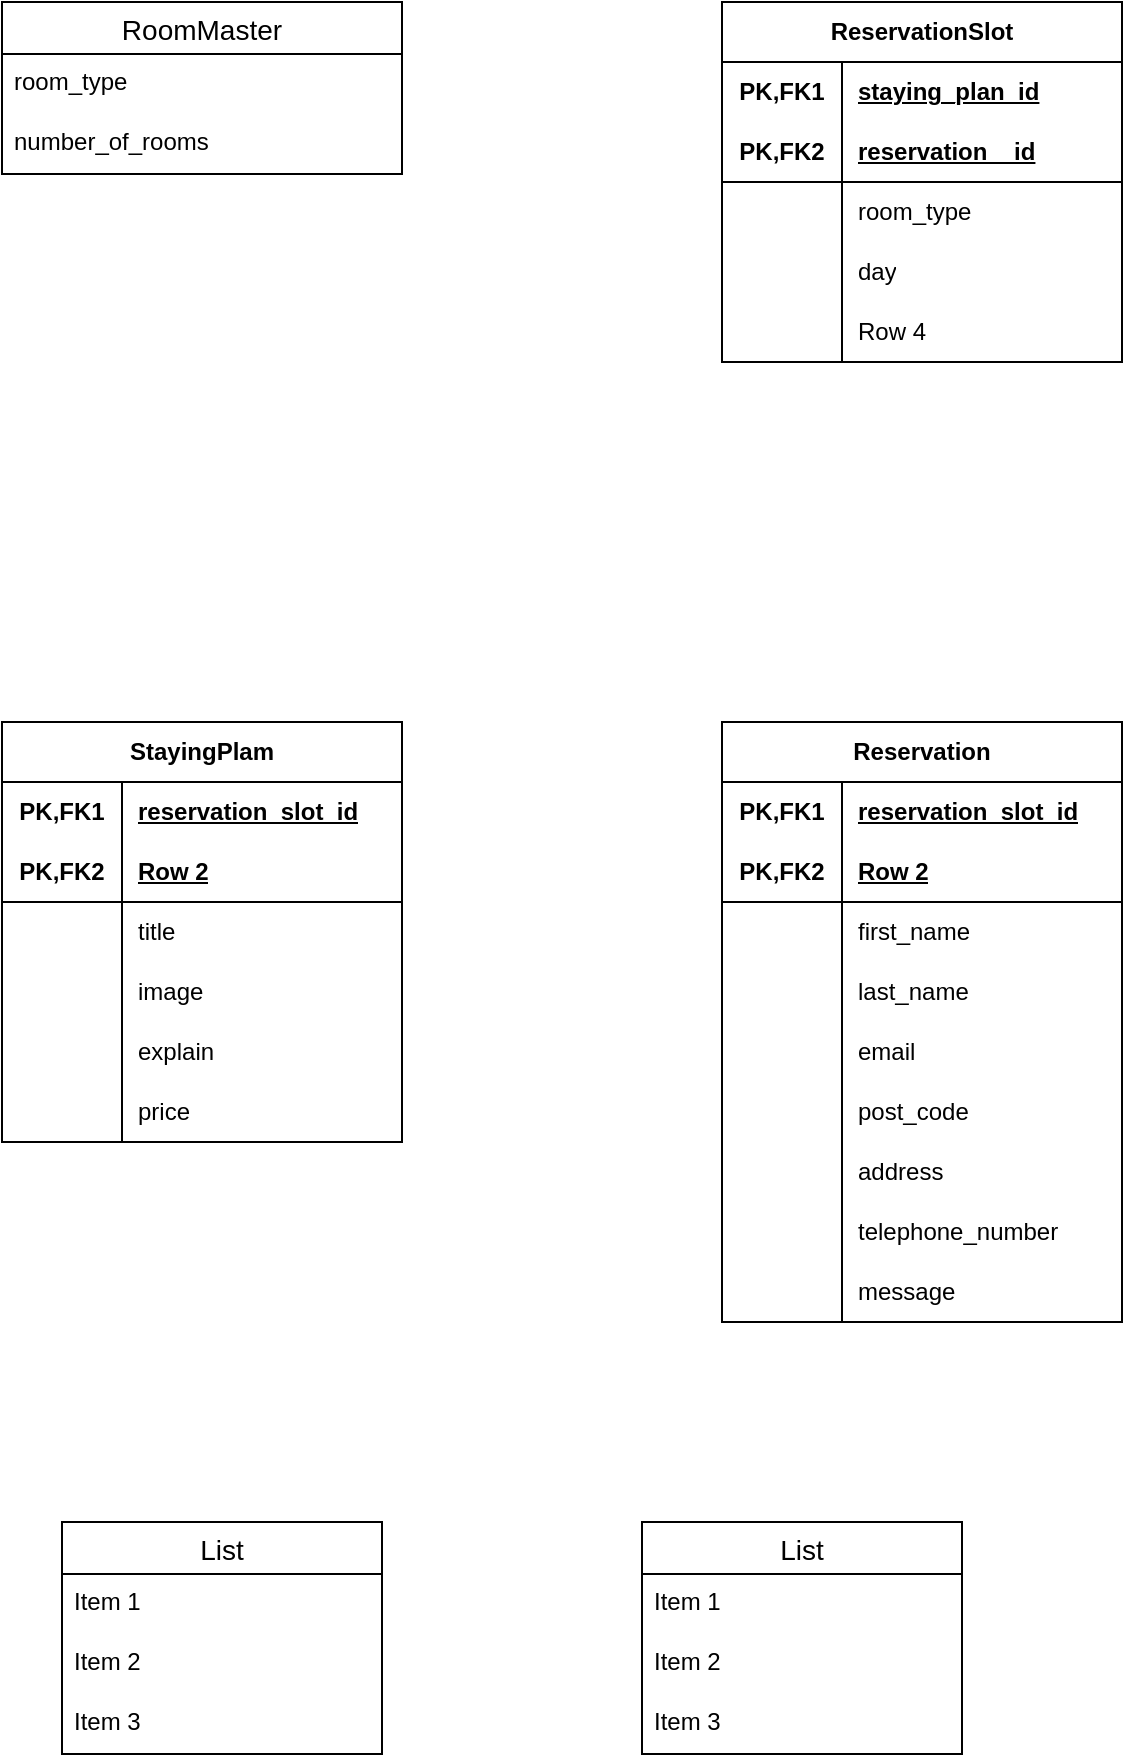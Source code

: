 <mxfile version="21.6.5" type="github">
  <diagram id="R2lEEEUBdFMjLlhIrx00" name="Page-1">
    <mxGraphModel dx="1314" dy="842" grid="1" gridSize="10" guides="1" tooltips="1" connect="1" arrows="1" fold="1" page="1" pageScale="1" pageWidth="850" pageHeight="1100" math="0" shadow="0" extFonts="Permanent Marker^https://fonts.googleapis.com/css?family=Permanent+Marker">
      <root>
        <mxCell id="0" />
        <mxCell id="1" parent="0" />
        <mxCell id="_ixfMY5MAVE4iLFDtZC8-1" value="Reservation" style="shape=table;startSize=30;container=1;collapsible=1;childLayout=tableLayout;fixedRows=1;rowLines=0;fontStyle=1;align=center;resizeLast=1;html=1;whiteSpace=wrap;" vertex="1" parent="1">
          <mxGeometry x="480" y="440" width="200" height="300" as="geometry" />
        </mxCell>
        <mxCell id="_ixfMY5MAVE4iLFDtZC8-2" value="" style="shape=tableRow;horizontal=0;startSize=0;swimlaneHead=0;swimlaneBody=0;fillColor=none;collapsible=0;dropTarget=0;points=[[0,0.5],[1,0.5]];portConstraint=eastwest;top=0;left=0;right=0;bottom=0;html=1;" vertex="1" parent="_ixfMY5MAVE4iLFDtZC8-1">
          <mxGeometry y="30" width="200" height="30" as="geometry" />
        </mxCell>
        <mxCell id="_ixfMY5MAVE4iLFDtZC8-3" value="PK,FK1" style="shape=partialRectangle;connectable=0;fillColor=none;top=0;left=0;bottom=0;right=0;fontStyle=1;overflow=hidden;html=1;whiteSpace=wrap;" vertex="1" parent="_ixfMY5MAVE4iLFDtZC8-2">
          <mxGeometry width="60" height="30" as="geometry">
            <mxRectangle width="60" height="30" as="alternateBounds" />
          </mxGeometry>
        </mxCell>
        <mxCell id="_ixfMY5MAVE4iLFDtZC8-4" value="reservation_slot_id" style="shape=partialRectangle;connectable=0;fillColor=none;top=0;left=0;bottom=0;right=0;align=left;spacingLeft=6;fontStyle=5;overflow=hidden;html=1;whiteSpace=wrap;" vertex="1" parent="_ixfMY5MAVE4iLFDtZC8-2">
          <mxGeometry x="60" width="140" height="30" as="geometry">
            <mxRectangle width="140" height="30" as="alternateBounds" />
          </mxGeometry>
        </mxCell>
        <mxCell id="_ixfMY5MAVE4iLFDtZC8-5" value="" style="shape=tableRow;horizontal=0;startSize=0;swimlaneHead=0;swimlaneBody=0;fillColor=none;collapsible=0;dropTarget=0;points=[[0,0.5],[1,0.5]];portConstraint=eastwest;top=0;left=0;right=0;bottom=1;html=1;" vertex="1" parent="_ixfMY5MAVE4iLFDtZC8-1">
          <mxGeometry y="60" width="200" height="30" as="geometry" />
        </mxCell>
        <mxCell id="_ixfMY5MAVE4iLFDtZC8-6" value="PK,FK2" style="shape=partialRectangle;connectable=0;fillColor=none;top=0;left=0;bottom=0;right=0;fontStyle=1;overflow=hidden;html=1;whiteSpace=wrap;" vertex="1" parent="_ixfMY5MAVE4iLFDtZC8-5">
          <mxGeometry width="60" height="30" as="geometry">
            <mxRectangle width="60" height="30" as="alternateBounds" />
          </mxGeometry>
        </mxCell>
        <mxCell id="_ixfMY5MAVE4iLFDtZC8-7" value="Row 2" style="shape=partialRectangle;connectable=0;fillColor=none;top=0;left=0;bottom=0;right=0;align=left;spacingLeft=6;fontStyle=5;overflow=hidden;html=1;whiteSpace=wrap;" vertex="1" parent="_ixfMY5MAVE4iLFDtZC8-5">
          <mxGeometry x="60" width="140" height="30" as="geometry">
            <mxRectangle width="140" height="30" as="alternateBounds" />
          </mxGeometry>
        </mxCell>
        <mxCell id="_ixfMY5MAVE4iLFDtZC8-8" value="" style="shape=tableRow;horizontal=0;startSize=0;swimlaneHead=0;swimlaneBody=0;fillColor=none;collapsible=0;dropTarget=0;points=[[0,0.5],[1,0.5]];portConstraint=eastwest;top=0;left=0;right=0;bottom=0;html=1;" vertex="1" parent="_ixfMY5MAVE4iLFDtZC8-1">
          <mxGeometry y="90" width="200" height="30" as="geometry" />
        </mxCell>
        <mxCell id="_ixfMY5MAVE4iLFDtZC8-9" value="" style="shape=partialRectangle;connectable=0;fillColor=none;top=0;left=0;bottom=0;right=0;editable=1;overflow=hidden;html=1;whiteSpace=wrap;" vertex="1" parent="_ixfMY5MAVE4iLFDtZC8-8">
          <mxGeometry width="60" height="30" as="geometry">
            <mxRectangle width="60" height="30" as="alternateBounds" />
          </mxGeometry>
        </mxCell>
        <mxCell id="_ixfMY5MAVE4iLFDtZC8-10" value="first_name" style="shape=partialRectangle;connectable=0;fillColor=none;top=0;left=0;bottom=0;right=0;align=left;spacingLeft=6;overflow=hidden;html=1;whiteSpace=wrap;" vertex="1" parent="_ixfMY5MAVE4iLFDtZC8-8">
          <mxGeometry x="60" width="140" height="30" as="geometry">
            <mxRectangle width="140" height="30" as="alternateBounds" />
          </mxGeometry>
        </mxCell>
        <mxCell id="_ixfMY5MAVE4iLFDtZC8-11" value="" style="shape=tableRow;horizontal=0;startSize=0;swimlaneHead=0;swimlaneBody=0;fillColor=none;collapsible=0;dropTarget=0;points=[[0,0.5],[1,0.5]];portConstraint=eastwest;top=0;left=0;right=0;bottom=0;html=1;" vertex="1" parent="_ixfMY5MAVE4iLFDtZC8-1">
          <mxGeometry y="120" width="200" height="30" as="geometry" />
        </mxCell>
        <mxCell id="_ixfMY5MAVE4iLFDtZC8-12" value="" style="shape=partialRectangle;connectable=0;fillColor=none;top=0;left=0;bottom=0;right=0;editable=1;overflow=hidden;html=1;whiteSpace=wrap;" vertex="1" parent="_ixfMY5MAVE4iLFDtZC8-11">
          <mxGeometry width="60" height="30" as="geometry">
            <mxRectangle width="60" height="30" as="alternateBounds" />
          </mxGeometry>
        </mxCell>
        <mxCell id="_ixfMY5MAVE4iLFDtZC8-13" value="last_name" style="shape=partialRectangle;connectable=0;fillColor=none;top=0;left=0;bottom=0;right=0;align=left;spacingLeft=6;overflow=hidden;html=1;whiteSpace=wrap;" vertex="1" parent="_ixfMY5MAVE4iLFDtZC8-11">
          <mxGeometry x="60" width="140" height="30" as="geometry">
            <mxRectangle width="140" height="30" as="alternateBounds" />
          </mxGeometry>
        </mxCell>
        <mxCell id="_ixfMY5MAVE4iLFDtZC8-94" value="" style="shape=tableRow;horizontal=0;startSize=0;swimlaneHead=0;swimlaneBody=0;fillColor=none;collapsible=0;dropTarget=0;points=[[0,0.5],[1,0.5]];portConstraint=eastwest;top=0;left=0;right=0;bottom=0;html=1;" vertex="1" parent="_ixfMY5MAVE4iLFDtZC8-1">
          <mxGeometry y="150" width="200" height="30" as="geometry" />
        </mxCell>
        <mxCell id="_ixfMY5MAVE4iLFDtZC8-95" value="" style="shape=partialRectangle;connectable=0;fillColor=none;top=0;left=0;bottom=0;right=0;editable=1;overflow=hidden;html=1;whiteSpace=wrap;" vertex="1" parent="_ixfMY5MAVE4iLFDtZC8-94">
          <mxGeometry width="60" height="30" as="geometry">
            <mxRectangle width="60" height="30" as="alternateBounds" />
          </mxGeometry>
        </mxCell>
        <mxCell id="_ixfMY5MAVE4iLFDtZC8-96" value="email" style="shape=partialRectangle;connectable=0;fillColor=none;top=0;left=0;bottom=0;right=0;align=left;spacingLeft=6;overflow=hidden;html=1;whiteSpace=wrap;" vertex="1" parent="_ixfMY5MAVE4iLFDtZC8-94">
          <mxGeometry x="60" width="140" height="30" as="geometry">
            <mxRectangle width="140" height="30" as="alternateBounds" />
          </mxGeometry>
        </mxCell>
        <mxCell id="_ixfMY5MAVE4iLFDtZC8-100" value="" style="shape=tableRow;horizontal=0;startSize=0;swimlaneHead=0;swimlaneBody=0;fillColor=none;collapsible=0;dropTarget=0;points=[[0,0.5],[1,0.5]];portConstraint=eastwest;top=0;left=0;right=0;bottom=0;html=1;" vertex="1" parent="_ixfMY5MAVE4iLFDtZC8-1">
          <mxGeometry y="180" width="200" height="30" as="geometry" />
        </mxCell>
        <mxCell id="_ixfMY5MAVE4iLFDtZC8-101" value="" style="shape=partialRectangle;connectable=0;fillColor=none;top=0;left=0;bottom=0;right=0;editable=1;overflow=hidden;html=1;whiteSpace=wrap;" vertex="1" parent="_ixfMY5MAVE4iLFDtZC8-100">
          <mxGeometry width="60" height="30" as="geometry">
            <mxRectangle width="60" height="30" as="alternateBounds" />
          </mxGeometry>
        </mxCell>
        <mxCell id="_ixfMY5MAVE4iLFDtZC8-102" value="post_code" style="shape=partialRectangle;connectable=0;fillColor=none;top=0;left=0;bottom=0;right=0;align=left;spacingLeft=6;overflow=hidden;html=1;whiteSpace=wrap;" vertex="1" parent="_ixfMY5MAVE4iLFDtZC8-100">
          <mxGeometry x="60" width="140" height="30" as="geometry">
            <mxRectangle width="140" height="30" as="alternateBounds" />
          </mxGeometry>
        </mxCell>
        <mxCell id="_ixfMY5MAVE4iLFDtZC8-97" value="" style="shape=tableRow;horizontal=0;startSize=0;swimlaneHead=0;swimlaneBody=0;fillColor=none;collapsible=0;dropTarget=0;points=[[0,0.5],[1,0.5]];portConstraint=eastwest;top=0;left=0;right=0;bottom=0;html=1;" vertex="1" parent="_ixfMY5MAVE4iLFDtZC8-1">
          <mxGeometry y="210" width="200" height="30" as="geometry" />
        </mxCell>
        <mxCell id="_ixfMY5MAVE4iLFDtZC8-98" value="" style="shape=partialRectangle;connectable=0;fillColor=none;top=0;left=0;bottom=0;right=0;editable=1;overflow=hidden;html=1;whiteSpace=wrap;" vertex="1" parent="_ixfMY5MAVE4iLFDtZC8-97">
          <mxGeometry width="60" height="30" as="geometry">
            <mxRectangle width="60" height="30" as="alternateBounds" />
          </mxGeometry>
        </mxCell>
        <mxCell id="_ixfMY5MAVE4iLFDtZC8-99" value="address" style="shape=partialRectangle;connectable=0;fillColor=none;top=0;left=0;bottom=0;right=0;align=left;spacingLeft=6;overflow=hidden;html=1;whiteSpace=wrap;" vertex="1" parent="_ixfMY5MAVE4iLFDtZC8-97">
          <mxGeometry x="60" width="140" height="30" as="geometry">
            <mxRectangle width="140" height="30" as="alternateBounds" />
          </mxGeometry>
        </mxCell>
        <mxCell id="_ixfMY5MAVE4iLFDtZC8-103" value="" style="shape=tableRow;horizontal=0;startSize=0;swimlaneHead=0;swimlaneBody=0;fillColor=none;collapsible=0;dropTarget=0;points=[[0,0.5],[1,0.5]];portConstraint=eastwest;top=0;left=0;right=0;bottom=0;html=1;" vertex="1" parent="_ixfMY5MAVE4iLFDtZC8-1">
          <mxGeometry y="240" width="200" height="30" as="geometry" />
        </mxCell>
        <mxCell id="_ixfMY5MAVE4iLFDtZC8-104" value="" style="shape=partialRectangle;connectable=0;fillColor=none;top=0;left=0;bottom=0;right=0;editable=1;overflow=hidden;html=1;whiteSpace=wrap;" vertex="1" parent="_ixfMY5MAVE4iLFDtZC8-103">
          <mxGeometry width="60" height="30" as="geometry">
            <mxRectangle width="60" height="30" as="alternateBounds" />
          </mxGeometry>
        </mxCell>
        <mxCell id="_ixfMY5MAVE4iLFDtZC8-105" value="telephone_number" style="shape=partialRectangle;connectable=0;fillColor=none;top=0;left=0;bottom=0;right=0;align=left;spacingLeft=6;overflow=hidden;html=1;whiteSpace=wrap;" vertex="1" parent="_ixfMY5MAVE4iLFDtZC8-103">
          <mxGeometry x="60" width="140" height="30" as="geometry">
            <mxRectangle width="140" height="30" as="alternateBounds" />
          </mxGeometry>
        </mxCell>
        <mxCell id="_ixfMY5MAVE4iLFDtZC8-106" value="" style="shape=tableRow;horizontal=0;startSize=0;swimlaneHead=0;swimlaneBody=0;fillColor=none;collapsible=0;dropTarget=0;points=[[0,0.5],[1,0.5]];portConstraint=eastwest;top=0;left=0;right=0;bottom=0;html=1;" vertex="1" parent="_ixfMY5MAVE4iLFDtZC8-1">
          <mxGeometry y="270" width="200" height="30" as="geometry" />
        </mxCell>
        <mxCell id="_ixfMY5MAVE4iLFDtZC8-107" value="" style="shape=partialRectangle;connectable=0;fillColor=none;top=0;left=0;bottom=0;right=0;editable=1;overflow=hidden;html=1;whiteSpace=wrap;" vertex="1" parent="_ixfMY5MAVE4iLFDtZC8-106">
          <mxGeometry width="60" height="30" as="geometry">
            <mxRectangle width="60" height="30" as="alternateBounds" />
          </mxGeometry>
        </mxCell>
        <mxCell id="_ixfMY5MAVE4iLFDtZC8-108" value="message" style="shape=partialRectangle;connectable=0;fillColor=none;top=0;left=0;bottom=0;right=0;align=left;spacingLeft=6;overflow=hidden;html=1;whiteSpace=wrap;" vertex="1" parent="_ixfMY5MAVE4iLFDtZC8-106">
          <mxGeometry x="60" width="140" height="30" as="geometry">
            <mxRectangle width="140" height="30" as="alternateBounds" />
          </mxGeometry>
        </mxCell>
        <mxCell id="_ixfMY5MAVE4iLFDtZC8-14" value="StayingPlam" style="shape=table;startSize=30;container=1;collapsible=1;childLayout=tableLayout;fixedRows=1;rowLines=0;fontStyle=1;align=center;resizeLast=1;html=1;whiteSpace=wrap;" vertex="1" parent="1">
          <mxGeometry x="120" y="440" width="200" height="210" as="geometry" />
        </mxCell>
        <mxCell id="_ixfMY5MAVE4iLFDtZC8-15" value="" style="shape=tableRow;horizontal=0;startSize=0;swimlaneHead=0;swimlaneBody=0;fillColor=none;collapsible=0;dropTarget=0;points=[[0,0.5],[1,0.5]];portConstraint=eastwest;top=0;left=0;right=0;bottom=0;html=1;" vertex="1" parent="_ixfMY5MAVE4iLFDtZC8-14">
          <mxGeometry y="30" width="200" height="30" as="geometry" />
        </mxCell>
        <mxCell id="_ixfMY5MAVE4iLFDtZC8-16" value="PK,FK1" style="shape=partialRectangle;connectable=0;fillColor=none;top=0;left=0;bottom=0;right=0;fontStyle=1;overflow=hidden;html=1;whiteSpace=wrap;" vertex="1" parent="_ixfMY5MAVE4iLFDtZC8-15">
          <mxGeometry width="60" height="30" as="geometry">
            <mxRectangle width="60" height="30" as="alternateBounds" />
          </mxGeometry>
        </mxCell>
        <mxCell id="_ixfMY5MAVE4iLFDtZC8-17" value="reservation_slot_id" style="shape=partialRectangle;connectable=0;fillColor=none;top=0;left=0;bottom=0;right=0;align=left;spacingLeft=6;fontStyle=5;overflow=hidden;html=1;whiteSpace=wrap;" vertex="1" parent="_ixfMY5MAVE4iLFDtZC8-15">
          <mxGeometry x="60" width="140" height="30" as="geometry">
            <mxRectangle width="140" height="30" as="alternateBounds" />
          </mxGeometry>
        </mxCell>
        <mxCell id="_ixfMY5MAVE4iLFDtZC8-18" value="" style="shape=tableRow;horizontal=0;startSize=0;swimlaneHead=0;swimlaneBody=0;fillColor=none;collapsible=0;dropTarget=0;points=[[0,0.5],[1,0.5]];portConstraint=eastwest;top=0;left=0;right=0;bottom=1;html=1;" vertex="1" parent="_ixfMY5MAVE4iLFDtZC8-14">
          <mxGeometry y="60" width="200" height="30" as="geometry" />
        </mxCell>
        <mxCell id="_ixfMY5MAVE4iLFDtZC8-19" value="PK,FK2" style="shape=partialRectangle;connectable=0;fillColor=none;top=0;left=0;bottom=0;right=0;fontStyle=1;overflow=hidden;html=1;whiteSpace=wrap;" vertex="1" parent="_ixfMY5MAVE4iLFDtZC8-18">
          <mxGeometry width="60" height="30" as="geometry">
            <mxRectangle width="60" height="30" as="alternateBounds" />
          </mxGeometry>
        </mxCell>
        <mxCell id="_ixfMY5MAVE4iLFDtZC8-20" value="Row 2" style="shape=partialRectangle;connectable=0;fillColor=none;top=0;left=0;bottom=0;right=0;align=left;spacingLeft=6;fontStyle=5;overflow=hidden;html=1;whiteSpace=wrap;" vertex="1" parent="_ixfMY5MAVE4iLFDtZC8-18">
          <mxGeometry x="60" width="140" height="30" as="geometry">
            <mxRectangle width="140" height="30" as="alternateBounds" />
          </mxGeometry>
        </mxCell>
        <mxCell id="_ixfMY5MAVE4iLFDtZC8-21" value="" style="shape=tableRow;horizontal=0;startSize=0;swimlaneHead=0;swimlaneBody=0;fillColor=none;collapsible=0;dropTarget=0;points=[[0,0.5],[1,0.5]];portConstraint=eastwest;top=0;left=0;right=0;bottom=0;html=1;" vertex="1" parent="_ixfMY5MAVE4iLFDtZC8-14">
          <mxGeometry y="90" width="200" height="30" as="geometry" />
        </mxCell>
        <mxCell id="_ixfMY5MAVE4iLFDtZC8-22" value="" style="shape=partialRectangle;connectable=0;fillColor=none;top=0;left=0;bottom=0;right=0;editable=1;overflow=hidden;html=1;whiteSpace=wrap;" vertex="1" parent="_ixfMY5MAVE4iLFDtZC8-21">
          <mxGeometry width="60" height="30" as="geometry">
            <mxRectangle width="60" height="30" as="alternateBounds" />
          </mxGeometry>
        </mxCell>
        <mxCell id="_ixfMY5MAVE4iLFDtZC8-23" value="title" style="shape=partialRectangle;connectable=0;fillColor=none;top=0;left=0;bottom=0;right=0;align=left;spacingLeft=6;overflow=hidden;html=1;whiteSpace=wrap;" vertex="1" parent="_ixfMY5MAVE4iLFDtZC8-21">
          <mxGeometry x="60" width="140" height="30" as="geometry">
            <mxRectangle width="140" height="30" as="alternateBounds" />
          </mxGeometry>
        </mxCell>
        <mxCell id="_ixfMY5MAVE4iLFDtZC8-87" value="" style="shape=tableRow;horizontal=0;startSize=0;swimlaneHead=0;swimlaneBody=0;fillColor=none;collapsible=0;dropTarget=0;points=[[0,0.5],[1,0.5]];portConstraint=eastwest;top=0;left=0;right=0;bottom=0;html=1;" vertex="1" parent="_ixfMY5MAVE4iLFDtZC8-14">
          <mxGeometry y="120" width="200" height="30" as="geometry" />
        </mxCell>
        <mxCell id="_ixfMY5MAVE4iLFDtZC8-88" value="" style="shape=partialRectangle;connectable=0;fillColor=none;top=0;left=0;bottom=0;right=0;editable=1;overflow=hidden;html=1;whiteSpace=wrap;" vertex="1" parent="_ixfMY5MAVE4iLFDtZC8-87">
          <mxGeometry width="60" height="30" as="geometry">
            <mxRectangle width="60" height="30" as="alternateBounds" />
          </mxGeometry>
        </mxCell>
        <mxCell id="_ixfMY5MAVE4iLFDtZC8-89" value="image" style="shape=partialRectangle;connectable=0;fillColor=none;top=0;left=0;bottom=0;right=0;align=left;spacingLeft=6;overflow=hidden;html=1;whiteSpace=wrap;" vertex="1" parent="_ixfMY5MAVE4iLFDtZC8-87">
          <mxGeometry x="60" width="140" height="30" as="geometry">
            <mxRectangle width="140" height="30" as="alternateBounds" />
          </mxGeometry>
        </mxCell>
        <mxCell id="_ixfMY5MAVE4iLFDtZC8-90" value="" style="shape=tableRow;horizontal=0;startSize=0;swimlaneHead=0;swimlaneBody=0;fillColor=none;collapsible=0;dropTarget=0;points=[[0,0.5],[1,0.5]];portConstraint=eastwest;top=0;left=0;right=0;bottom=0;html=1;" vertex="1" parent="_ixfMY5MAVE4iLFDtZC8-14">
          <mxGeometry y="150" width="200" height="30" as="geometry" />
        </mxCell>
        <mxCell id="_ixfMY5MAVE4iLFDtZC8-91" value="" style="shape=partialRectangle;connectable=0;fillColor=none;top=0;left=0;bottom=0;right=0;editable=1;overflow=hidden;html=1;whiteSpace=wrap;" vertex="1" parent="_ixfMY5MAVE4iLFDtZC8-90">
          <mxGeometry width="60" height="30" as="geometry">
            <mxRectangle width="60" height="30" as="alternateBounds" />
          </mxGeometry>
        </mxCell>
        <mxCell id="_ixfMY5MAVE4iLFDtZC8-92" value="explain" style="shape=partialRectangle;connectable=0;fillColor=none;top=0;left=0;bottom=0;right=0;align=left;spacingLeft=6;overflow=hidden;html=1;whiteSpace=wrap;" vertex="1" parent="_ixfMY5MAVE4iLFDtZC8-90">
          <mxGeometry x="60" width="140" height="30" as="geometry">
            <mxRectangle width="140" height="30" as="alternateBounds" />
          </mxGeometry>
        </mxCell>
        <mxCell id="_ixfMY5MAVE4iLFDtZC8-24" value="" style="shape=tableRow;horizontal=0;startSize=0;swimlaneHead=0;swimlaneBody=0;fillColor=none;collapsible=0;dropTarget=0;points=[[0,0.5],[1,0.5]];portConstraint=eastwest;top=0;left=0;right=0;bottom=0;html=1;" vertex="1" parent="_ixfMY5MAVE4iLFDtZC8-14">
          <mxGeometry y="180" width="200" height="30" as="geometry" />
        </mxCell>
        <mxCell id="_ixfMY5MAVE4iLFDtZC8-25" value="" style="shape=partialRectangle;connectable=0;fillColor=none;top=0;left=0;bottom=0;right=0;editable=1;overflow=hidden;html=1;whiteSpace=wrap;" vertex="1" parent="_ixfMY5MAVE4iLFDtZC8-24">
          <mxGeometry width="60" height="30" as="geometry">
            <mxRectangle width="60" height="30" as="alternateBounds" />
          </mxGeometry>
        </mxCell>
        <mxCell id="_ixfMY5MAVE4iLFDtZC8-26" value="price" style="shape=partialRectangle;connectable=0;fillColor=none;top=0;left=0;bottom=0;right=0;align=left;spacingLeft=6;overflow=hidden;html=1;whiteSpace=wrap;" vertex="1" parent="_ixfMY5MAVE4iLFDtZC8-24">
          <mxGeometry x="60" width="140" height="30" as="geometry">
            <mxRectangle width="140" height="30" as="alternateBounds" />
          </mxGeometry>
        </mxCell>
        <mxCell id="_ixfMY5MAVE4iLFDtZC8-27" value="ReservationSlot" style="shape=table;startSize=30;container=1;collapsible=1;childLayout=tableLayout;fixedRows=1;rowLines=0;fontStyle=1;align=center;resizeLast=1;html=1;whiteSpace=wrap;" vertex="1" parent="1">
          <mxGeometry x="480" y="80" width="200" height="180" as="geometry" />
        </mxCell>
        <mxCell id="_ixfMY5MAVE4iLFDtZC8-28" value="" style="shape=tableRow;horizontal=0;startSize=0;swimlaneHead=0;swimlaneBody=0;fillColor=none;collapsible=0;dropTarget=0;points=[[0,0.5],[1,0.5]];portConstraint=eastwest;top=0;left=0;right=0;bottom=0;html=1;" vertex="1" parent="_ixfMY5MAVE4iLFDtZC8-27">
          <mxGeometry y="30" width="200" height="30" as="geometry" />
        </mxCell>
        <mxCell id="_ixfMY5MAVE4iLFDtZC8-29" value="PK,FK1" style="shape=partialRectangle;connectable=0;fillColor=none;top=0;left=0;bottom=0;right=0;fontStyle=1;overflow=hidden;html=1;whiteSpace=wrap;" vertex="1" parent="_ixfMY5MAVE4iLFDtZC8-28">
          <mxGeometry width="60" height="30" as="geometry">
            <mxRectangle width="60" height="30" as="alternateBounds" />
          </mxGeometry>
        </mxCell>
        <mxCell id="_ixfMY5MAVE4iLFDtZC8-30" value="staying_plan_id" style="shape=partialRectangle;connectable=0;fillColor=none;top=0;left=0;bottom=0;right=0;align=left;spacingLeft=6;fontStyle=5;overflow=hidden;html=1;whiteSpace=wrap;" vertex="1" parent="_ixfMY5MAVE4iLFDtZC8-28">
          <mxGeometry x="60" width="140" height="30" as="geometry">
            <mxRectangle width="140" height="30" as="alternateBounds" />
          </mxGeometry>
        </mxCell>
        <mxCell id="_ixfMY5MAVE4iLFDtZC8-31" value="" style="shape=tableRow;horizontal=0;startSize=0;swimlaneHead=0;swimlaneBody=0;fillColor=none;collapsible=0;dropTarget=0;points=[[0,0.5],[1,0.5]];portConstraint=eastwest;top=0;left=0;right=0;bottom=1;html=1;" vertex="1" parent="_ixfMY5MAVE4iLFDtZC8-27">
          <mxGeometry y="60" width="200" height="30" as="geometry" />
        </mxCell>
        <mxCell id="_ixfMY5MAVE4iLFDtZC8-32" value="PK,FK2" style="shape=partialRectangle;connectable=0;fillColor=none;top=0;left=0;bottom=0;right=0;fontStyle=1;overflow=hidden;html=1;whiteSpace=wrap;" vertex="1" parent="_ixfMY5MAVE4iLFDtZC8-31">
          <mxGeometry width="60" height="30" as="geometry">
            <mxRectangle width="60" height="30" as="alternateBounds" />
          </mxGeometry>
        </mxCell>
        <mxCell id="_ixfMY5MAVE4iLFDtZC8-33" value="reservation__id" style="shape=partialRectangle;connectable=0;fillColor=none;top=0;left=0;bottom=0;right=0;align=left;spacingLeft=6;fontStyle=5;overflow=hidden;html=1;whiteSpace=wrap;" vertex="1" parent="_ixfMY5MAVE4iLFDtZC8-31">
          <mxGeometry x="60" width="140" height="30" as="geometry">
            <mxRectangle width="140" height="30" as="alternateBounds" />
          </mxGeometry>
        </mxCell>
        <mxCell id="_ixfMY5MAVE4iLFDtZC8-34" value="" style="shape=tableRow;horizontal=0;startSize=0;swimlaneHead=0;swimlaneBody=0;fillColor=none;collapsible=0;dropTarget=0;points=[[0,0.5],[1,0.5]];portConstraint=eastwest;top=0;left=0;right=0;bottom=0;html=1;" vertex="1" parent="_ixfMY5MAVE4iLFDtZC8-27">
          <mxGeometry y="90" width="200" height="30" as="geometry" />
        </mxCell>
        <mxCell id="_ixfMY5MAVE4iLFDtZC8-35" value="" style="shape=partialRectangle;connectable=0;fillColor=none;top=0;left=0;bottom=0;right=0;editable=1;overflow=hidden;html=1;whiteSpace=wrap;" vertex="1" parent="_ixfMY5MAVE4iLFDtZC8-34">
          <mxGeometry width="60" height="30" as="geometry">
            <mxRectangle width="60" height="30" as="alternateBounds" />
          </mxGeometry>
        </mxCell>
        <mxCell id="_ixfMY5MAVE4iLFDtZC8-36" value="room_type" style="shape=partialRectangle;connectable=0;fillColor=none;top=0;left=0;bottom=0;right=0;align=left;spacingLeft=6;overflow=hidden;html=1;whiteSpace=wrap;" vertex="1" parent="_ixfMY5MAVE4iLFDtZC8-34">
          <mxGeometry x="60" width="140" height="30" as="geometry">
            <mxRectangle width="140" height="30" as="alternateBounds" />
          </mxGeometry>
        </mxCell>
        <mxCell id="_ixfMY5MAVE4iLFDtZC8-37" value="" style="shape=tableRow;horizontal=0;startSize=0;swimlaneHead=0;swimlaneBody=0;fillColor=none;collapsible=0;dropTarget=0;points=[[0,0.5],[1,0.5]];portConstraint=eastwest;top=0;left=0;right=0;bottom=0;html=1;" vertex="1" parent="_ixfMY5MAVE4iLFDtZC8-27">
          <mxGeometry y="120" width="200" height="30" as="geometry" />
        </mxCell>
        <mxCell id="_ixfMY5MAVE4iLFDtZC8-38" value="" style="shape=partialRectangle;connectable=0;fillColor=none;top=0;left=0;bottom=0;right=0;editable=1;overflow=hidden;html=1;whiteSpace=wrap;" vertex="1" parent="_ixfMY5MAVE4iLFDtZC8-37">
          <mxGeometry width="60" height="30" as="geometry">
            <mxRectangle width="60" height="30" as="alternateBounds" />
          </mxGeometry>
        </mxCell>
        <mxCell id="_ixfMY5MAVE4iLFDtZC8-39" value="day" style="shape=partialRectangle;connectable=0;fillColor=none;top=0;left=0;bottom=0;right=0;align=left;spacingLeft=6;overflow=hidden;html=1;whiteSpace=wrap;" vertex="1" parent="_ixfMY5MAVE4iLFDtZC8-37">
          <mxGeometry x="60" width="140" height="30" as="geometry">
            <mxRectangle width="140" height="30" as="alternateBounds" />
          </mxGeometry>
        </mxCell>
        <mxCell id="_ixfMY5MAVE4iLFDtZC8-67" value="" style="shape=tableRow;horizontal=0;startSize=0;swimlaneHead=0;swimlaneBody=0;fillColor=none;collapsible=0;dropTarget=0;points=[[0,0.5],[1,0.5]];portConstraint=eastwest;top=0;left=0;right=0;bottom=0;html=1;" vertex="1" parent="_ixfMY5MAVE4iLFDtZC8-27">
          <mxGeometry y="150" width="200" height="30" as="geometry" />
        </mxCell>
        <mxCell id="_ixfMY5MAVE4iLFDtZC8-68" value="" style="shape=partialRectangle;connectable=0;fillColor=none;top=0;left=0;bottom=0;right=0;editable=1;overflow=hidden;html=1;whiteSpace=wrap;" vertex="1" parent="_ixfMY5MAVE4iLFDtZC8-67">
          <mxGeometry width="60" height="30" as="geometry">
            <mxRectangle width="60" height="30" as="alternateBounds" />
          </mxGeometry>
        </mxCell>
        <mxCell id="_ixfMY5MAVE4iLFDtZC8-69" value="Row 4" style="shape=partialRectangle;connectable=0;fillColor=none;top=0;left=0;bottom=0;right=0;align=left;spacingLeft=6;overflow=hidden;html=1;whiteSpace=wrap;" vertex="1" parent="_ixfMY5MAVE4iLFDtZC8-67">
          <mxGeometry x="60" width="140" height="30" as="geometry">
            <mxRectangle width="140" height="30" as="alternateBounds" />
          </mxGeometry>
        </mxCell>
        <mxCell id="_ixfMY5MAVE4iLFDtZC8-54" value="List" style="swimlane;fontStyle=0;childLayout=stackLayout;horizontal=1;startSize=26;horizontalStack=0;resizeParent=1;resizeParentMax=0;resizeLast=0;collapsible=1;marginBottom=0;align=center;fontSize=14;" vertex="1" parent="1">
          <mxGeometry x="440" y="840" width="160" height="116" as="geometry" />
        </mxCell>
        <mxCell id="_ixfMY5MAVE4iLFDtZC8-55" value="Item 1" style="text;strokeColor=none;fillColor=none;spacingLeft=4;spacingRight=4;overflow=hidden;rotatable=0;points=[[0,0.5],[1,0.5]];portConstraint=eastwest;fontSize=12;whiteSpace=wrap;html=1;" vertex="1" parent="_ixfMY5MAVE4iLFDtZC8-54">
          <mxGeometry y="26" width="160" height="30" as="geometry" />
        </mxCell>
        <mxCell id="_ixfMY5MAVE4iLFDtZC8-56" value="Item 2" style="text;strokeColor=none;fillColor=none;spacingLeft=4;spacingRight=4;overflow=hidden;rotatable=0;points=[[0,0.5],[1,0.5]];portConstraint=eastwest;fontSize=12;whiteSpace=wrap;html=1;" vertex="1" parent="_ixfMY5MAVE4iLFDtZC8-54">
          <mxGeometry y="56" width="160" height="30" as="geometry" />
        </mxCell>
        <mxCell id="_ixfMY5MAVE4iLFDtZC8-57" value="Item 3" style="text;strokeColor=none;fillColor=none;spacingLeft=4;spacingRight=4;overflow=hidden;rotatable=0;points=[[0,0.5],[1,0.5]];portConstraint=eastwest;fontSize=12;whiteSpace=wrap;html=1;" vertex="1" parent="_ixfMY5MAVE4iLFDtZC8-54">
          <mxGeometry y="86" width="160" height="30" as="geometry" />
        </mxCell>
        <mxCell id="_ixfMY5MAVE4iLFDtZC8-58" value="List" style="swimlane;fontStyle=0;childLayout=stackLayout;horizontal=1;startSize=26;horizontalStack=0;resizeParent=1;resizeParentMax=0;resizeLast=0;collapsible=1;marginBottom=0;align=center;fontSize=14;" vertex="1" parent="1">
          <mxGeometry x="150" y="840" width="160" height="116" as="geometry" />
        </mxCell>
        <mxCell id="_ixfMY5MAVE4iLFDtZC8-59" value="Item 1" style="text;strokeColor=none;fillColor=none;spacingLeft=4;spacingRight=4;overflow=hidden;rotatable=0;points=[[0,0.5],[1,0.5]];portConstraint=eastwest;fontSize=12;whiteSpace=wrap;html=1;" vertex="1" parent="_ixfMY5MAVE4iLFDtZC8-58">
          <mxGeometry y="26" width="160" height="30" as="geometry" />
        </mxCell>
        <mxCell id="_ixfMY5MAVE4iLFDtZC8-60" value="Item 2" style="text;strokeColor=none;fillColor=none;spacingLeft=4;spacingRight=4;overflow=hidden;rotatable=0;points=[[0,0.5],[1,0.5]];portConstraint=eastwest;fontSize=12;whiteSpace=wrap;html=1;" vertex="1" parent="_ixfMY5MAVE4iLFDtZC8-58">
          <mxGeometry y="56" width="160" height="30" as="geometry" />
        </mxCell>
        <mxCell id="_ixfMY5MAVE4iLFDtZC8-61" value="Item 3" style="text;strokeColor=none;fillColor=none;spacingLeft=4;spacingRight=4;overflow=hidden;rotatable=0;points=[[0,0.5],[1,0.5]];portConstraint=eastwest;fontSize=12;whiteSpace=wrap;html=1;" vertex="1" parent="_ixfMY5MAVE4iLFDtZC8-58">
          <mxGeometry y="86" width="160" height="30" as="geometry" />
        </mxCell>
        <mxCell id="_ixfMY5MAVE4iLFDtZC8-62" value="RoomMaster" style="swimlane;fontStyle=0;childLayout=stackLayout;horizontal=1;startSize=26;horizontalStack=0;resizeParent=1;resizeParentMax=0;resizeLast=0;collapsible=1;marginBottom=0;align=center;fontSize=14;" vertex="1" parent="1">
          <mxGeometry x="120" y="80" width="200" height="86" as="geometry" />
        </mxCell>
        <mxCell id="_ixfMY5MAVE4iLFDtZC8-63" value="room_type" style="text;strokeColor=none;fillColor=none;spacingLeft=4;spacingRight=4;overflow=hidden;rotatable=0;points=[[0,0.5],[1,0.5]];portConstraint=eastwest;fontSize=12;whiteSpace=wrap;html=1;" vertex="1" parent="_ixfMY5MAVE4iLFDtZC8-62">
          <mxGeometry y="26" width="200" height="30" as="geometry" />
        </mxCell>
        <mxCell id="_ixfMY5MAVE4iLFDtZC8-64" value="number_of_rooms" style="text;strokeColor=none;fillColor=none;spacingLeft=4;spacingRight=4;overflow=hidden;rotatable=0;points=[[0,0.5],[1,0.5]];portConstraint=eastwest;fontSize=12;whiteSpace=wrap;html=1;" vertex="1" parent="_ixfMY5MAVE4iLFDtZC8-62">
          <mxGeometry y="56" width="200" height="30" as="geometry" />
        </mxCell>
      </root>
    </mxGraphModel>
  </diagram>
</mxfile>

